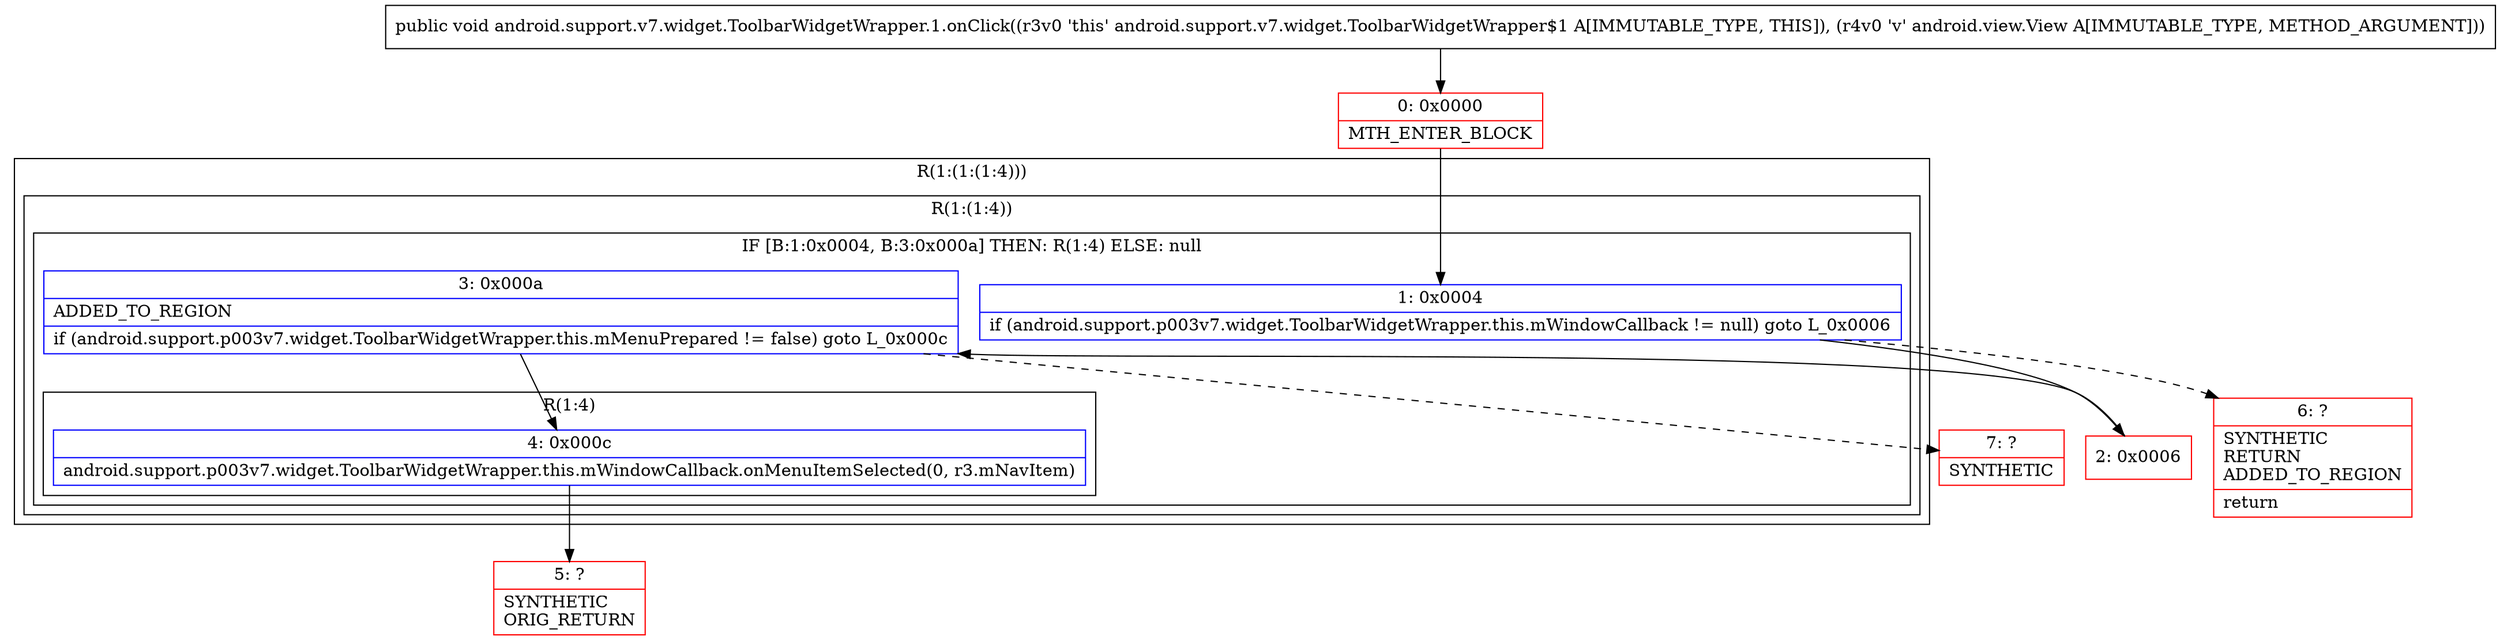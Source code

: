 digraph "CFG forandroid.support.v7.widget.ToolbarWidgetWrapper.1.onClick(Landroid\/view\/View;)V" {
subgraph cluster_Region_506702795 {
label = "R(1:(1:(1:4)))";
node [shape=record,color=blue];
subgraph cluster_Region_557247710 {
label = "R(1:(1:4))";
node [shape=record,color=blue];
subgraph cluster_IfRegion_234157254 {
label = "IF [B:1:0x0004, B:3:0x000a] THEN: R(1:4) ELSE: null";
node [shape=record,color=blue];
Node_1 [shape=record,label="{1\:\ 0x0004|if (android.support.p003v7.widget.ToolbarWidgetWrapper.this.mWindowCallback != null) goto L_0x0006\l}"];
Node_3 [shape=record,label="{3\:\ 0x000a|ADDED_TO_REGION\l|if (android.support.p003v7.widget.ToolbarWidgetWrapper.this.mMenuPrepared != false) goto L_0x000c\l}"];
subgraph cluster_Region_152536887 {
label = "R(1:4)";
node [shape=record,color=blue];
Node_4 [shape=record,label="{4\:\ 0x000c|android.support.p003v7.widget.ToolbarWidgetWrapper.this.mWindowCallback.onMenuItemSelected(0, r3.mNavItem)\l}"];
}
}
}
}
Node_0 [shape=record,color=red,label="{0\:\ 0x0000|MTH_ENTER_BLOCK\l}"];
Node_2 [shape=record,color=red,label="{2\:\ 0x0006}"];
Node_5 [shape=record,color=red,label="{5\:\ ?|SYNTHETIC\lORIG_RETURN\l}"];
Node_6 [shape=record,color=red,label="{6\:\ ?|SYNTHETIC\lRETURN\lADDED_TO_REGION\l|return\l}"];
Node_7 [shape=record,color=red,label="{7\:\ ?|SYNTHETIC\l}"];
MethodNode[shape=record,label="{public void android.support.v7.widget.ToolbarWidgetWrapper.1.onClick((r3v0 'this' android.support.v7.widget.ToolbarWidgetWrapper$1 A[IMMUTABLE_TYPE, THIS]), (r4v0 'v' android.view.View A[IMMUTABLE_TYPE, METHOD_ARGUMENT])) }"];
MethodNode -> Node_0;
Node_1 -> Node_2;
Node_1 -> Node_6[style=dashed];
Node_3 -> Node_4;
Node_3 -> Node_7[style=dashed];
Node_4 -> Node_5;
Node_0 -> Node_1;
Node_2 -> Node_3;
}

